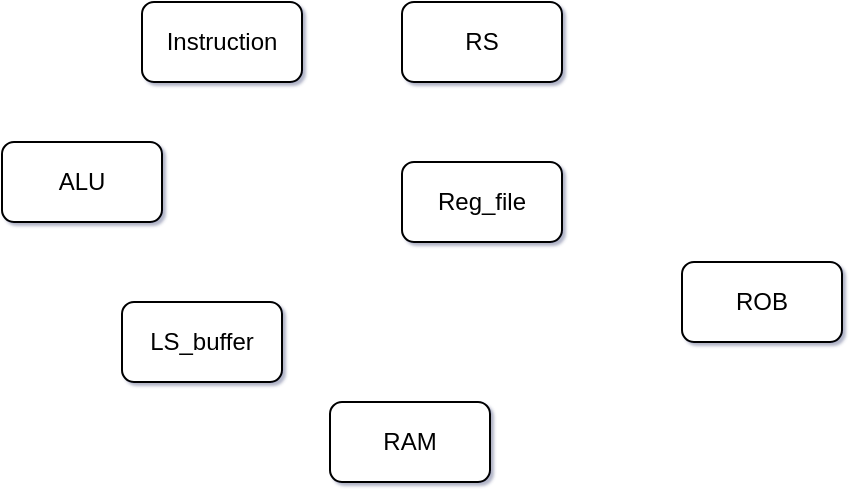<mxfile>
    <diagram id="nCl_9PBQOUnVyVKufkNm" name="第 1 页">
        <mxGraphModel dx="497" dy="333" grid="1" gridSize="10" guides="1" tooltips="1" connect="1" arrows="1" fold="1" page="1" pageScale="1" pageWidth="827" pageHeight="1169" background="#ffffff" math="0" shadow="1">
            <root>
                <mxCell id="0"/>
                <mxCell id="1" parent="0"/>
                <mxCell id="2" value="ALU" style="rounded=1;whiteSpace=wrap;html=1;fillColor=#FFFFFF;fontColor=#000000;" vertex="1" parent="1">
                    <mxGeometry x="120" y="310" width="80" height="40" as="geometry"/>
                </mxCell>
                <mxCell id="4" value="Instruction" style="rounded=1;whiteSpace=wrap;html=1;fillColor=#FFFFFF;fontColor=#000000;" vertex="1" parent="1">
                    <mxGeometry x="190" y="240" width="80" height="40" as="geometry"/>
                </mxCell>
                <mxCell id="5" value="Reg_file" style="rounded=1;whiteSpace=wrap;html=1;fillColor=#FFFFFF;fontColor=#000000;" vertex="1" parent="1">
                    <mxGeometry x="320" y="320" width="80" height="40" as="geometry"/>
                </mxCell>
                <mxCell id="6" value="ROB" style="rounded=1;whiteSpace=wrap;html=1;fillColor=#FFFFFF;fontColor=#000000;" vertex="1" parent="1">
                    <mxGeometry x="460" y="370" width="80" height="40" as="geometry"/>
                </mxCell>
                <mxCell id="7" value="RS" style="rounded=1;whiteSpace=wrap;html=1;fillColor=#FFFFFF;fontColor=#000000;" vertex="1" parent="1">
                    <mxGeometry x="320" y="240" width="80" height="40" as="geometry"/>
                </mxCell>
                <mxCell id="8" value="LS_buffer" style="rounded=1;whiteSpace=wrap;html=1;fillColor=#FFFFFF;fontColor=#000000;" vertex="1" parent="1">
                    <mxGeometry x="180" y="390" width="80" height="40" as="geometry"/>
                </mxCell>
                <mxCell id="9" value="RAM" style="rounded=1;whiteSpace=wrap;html=1;fillColor=#FFFFFF;fontColor=#000000;" vertex="1" parent="1">
                    <mxGeometry x="284" y="440" width="80" height="40" as="geometry"/>
                </mxCell>
            </root>
        </mxGraphModel>
    </diagram>
</mxfile>